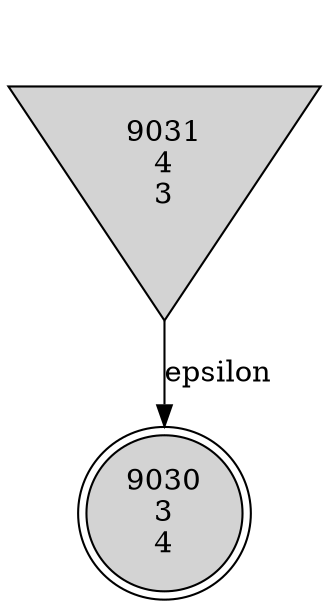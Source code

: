 digraph relation {
    node [shape=circle, style=filled];
    9031 [label="9031
4
3" shape=invtriangle penwidth=1]
    9030 [label="9030
3
4" shape=doublecircle penwidth=1]
    9031 -> 9030 [label="epsilon"];
}
